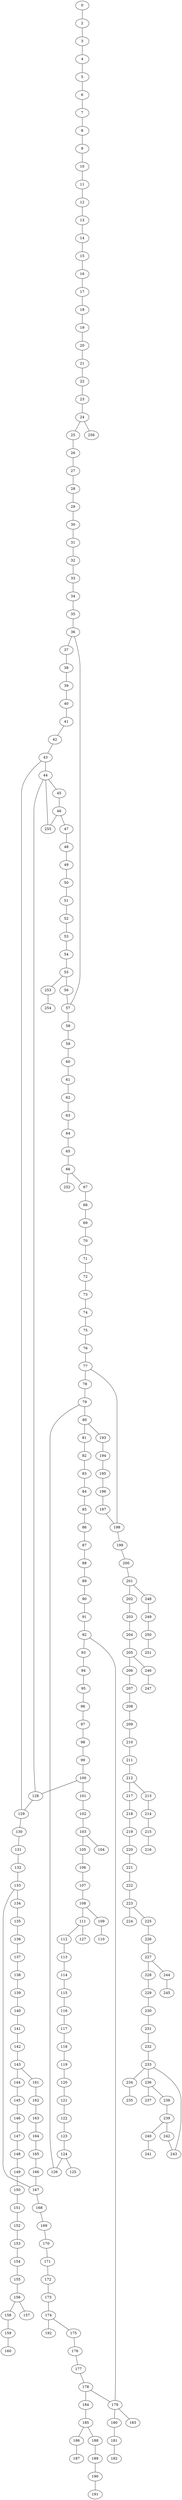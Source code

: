 graph path {
0 -- 2
2 -- 3
3 -- 4
4 -- 5
5 -- 6
6 -- 7
7 -- 8
8 -- 9
9 -- 10
10 -- 11
11 -- 12
12 -- 13
13 -- 14
14 -- 15
15 -- 16
16 -- 17
17 -- 18
18 -- 19
19 -- 20
20 -- 21
21 -- 22
22 -- 23
23 -- 24
24 -- 25
24 -- 256
25 -- 26
26 -- 27
27 -- 28
28 -- 29
29 -- 30
30 -- 31
31 -- 32
32 -- 33
33 -- 34
34 -- 35
35 -- 36
36 -- 37
36 -- 57
37 -- 38
38 -- 39
39 -- 40
40 -- 41
41 -- 42
42 -- 43
43 -- 44
43 -- 129
44 -- 45
44 -- 128
44 -- 255
45 -- 46
46 -- 47
46 -- 255
47 -- 48
48 -- 49
49 -- 50
50 -- 51
51 -- 52
52 -- 53
53 -- 54
54 -- 55
55 -- 56
55 -- 253
56 -- 57
57 -- 58
58 -- 59
59 -- 60
60 -- 61
61 -- 62
62 -- 63
63 -- 64
64 -- 65
65 -- 66
66 -- 67
66 -- 252
67 -- 68
68 -- 69
69 -- 70
70 -- 71
71 -- 72
72 -- 73
73 -- 74
74 -- 75
75 -- 76
76 -- 77
77 -- 78
77 -- 198
78 -- 79
79 -- 80
79 -- 126
80 -- 81
80 -- 193
81 -- 82
82 -- 83
83 -- 84
84 -- 85
85 -- 86
86 -- 87
87 -- 88
88 -- 89
89 -- 90
90 -- 91
91 -- 92
92 -- 93
92 -- 179
93 -- 94
94 -- 95
95 -- 96
96 -- 97
97 -- 98
98 -- 99
99 -- 100
100 -- 101
100 -- 128
101 -- 102
102 -- 103
103 -- 104
103 -- 105
105 -- 106
106 -- 107
107 -- 108
108 -- 109
108 -- 111
109 -- 110
111 -- 112
111 -- 127
112 -- 113
113 -- 114
114 -- 115
115 -- 116
116 -- 117
117 -- 118
118 -- 119
119 -- 120
120 -- 121
121 -- 122
122 -- 123
123 -- 124
124 -- 125
124 -- 126
128 -- 129
129 -- 130
130 -- 131
131 -- 132
132 -- 133
133 -- 134
133 -- 167
134 -- 135
135 -- 136
136 -- 137
137 -- 138
138 -- 139
139 -- 140
140 -- 141
141 -- 142
142 -- 143
143 -- 144
143 -- 161
144 -- 145
145 -- 146
146 -- 147
147 -- 148
148 -- 149
149 -- 150
150 -- 151
151 -- 152
152 -- 153
153 -- 154
154 -- 155
155 -- 156
156 -- 157
156 -- 158
158 -- 159
159 -- 160
161 -- 162
162 -- 163
163 -- 164
164 -- 165
165 -- 166
166 -- 167
167 -- 168
168 -- 169
169 -- 170
170 -- 171
171 -- 172
172 -- 173
173 -- 174
174 -- 175
174 -- 192
175 -- 176
176 -- 177
177 -- 178
178 -- 179
178 -- 184
179 -- 180
179 -- 183
180 -- 181
181 -- 182
184 -- 185
185 -- 186
185 -- 188
186 -- 187
188 -- 189
189 -- 190
190 -- 191
193 -- 194
194 -- 195
195 -- 196
196 -- 197
197 -- 198
198 -- 199
199 -- 200
200 -- 201
201 -- 202
201 -- 248
202 -- 203
203 -- 204
204 -- 205
205 -- 206
205 -- 246
206 -- 207
207 -- 208
208 -- 209
209 -- 210
210 -- 211
211 -- 212
212 -- 213
212 -- 217
213 -- 214
214 -- 215
215 -- 216
217 -- 218
218 -- 219
219 -- 220
220 -- 221
221 -- 222
222 -- 223
223 -- 224
223 -- 225
225 -- 226
226 -- 227
227 -- 228
227 -- 244
228 -- 229
229 -- 230
230 -- 231
231 -- 232
232 -- 233
233 -- 234
233 -- 236
233 -- 243
234 -- 235
236 -- 237
236 -- 238
238 -- 239
239 -- 240
239 -- 242
240 -- 241
242 -- 243
244 -- 245
246 -- 247
248 -- 249
249 -- 250
250 -- 251
253 -- 254
}
